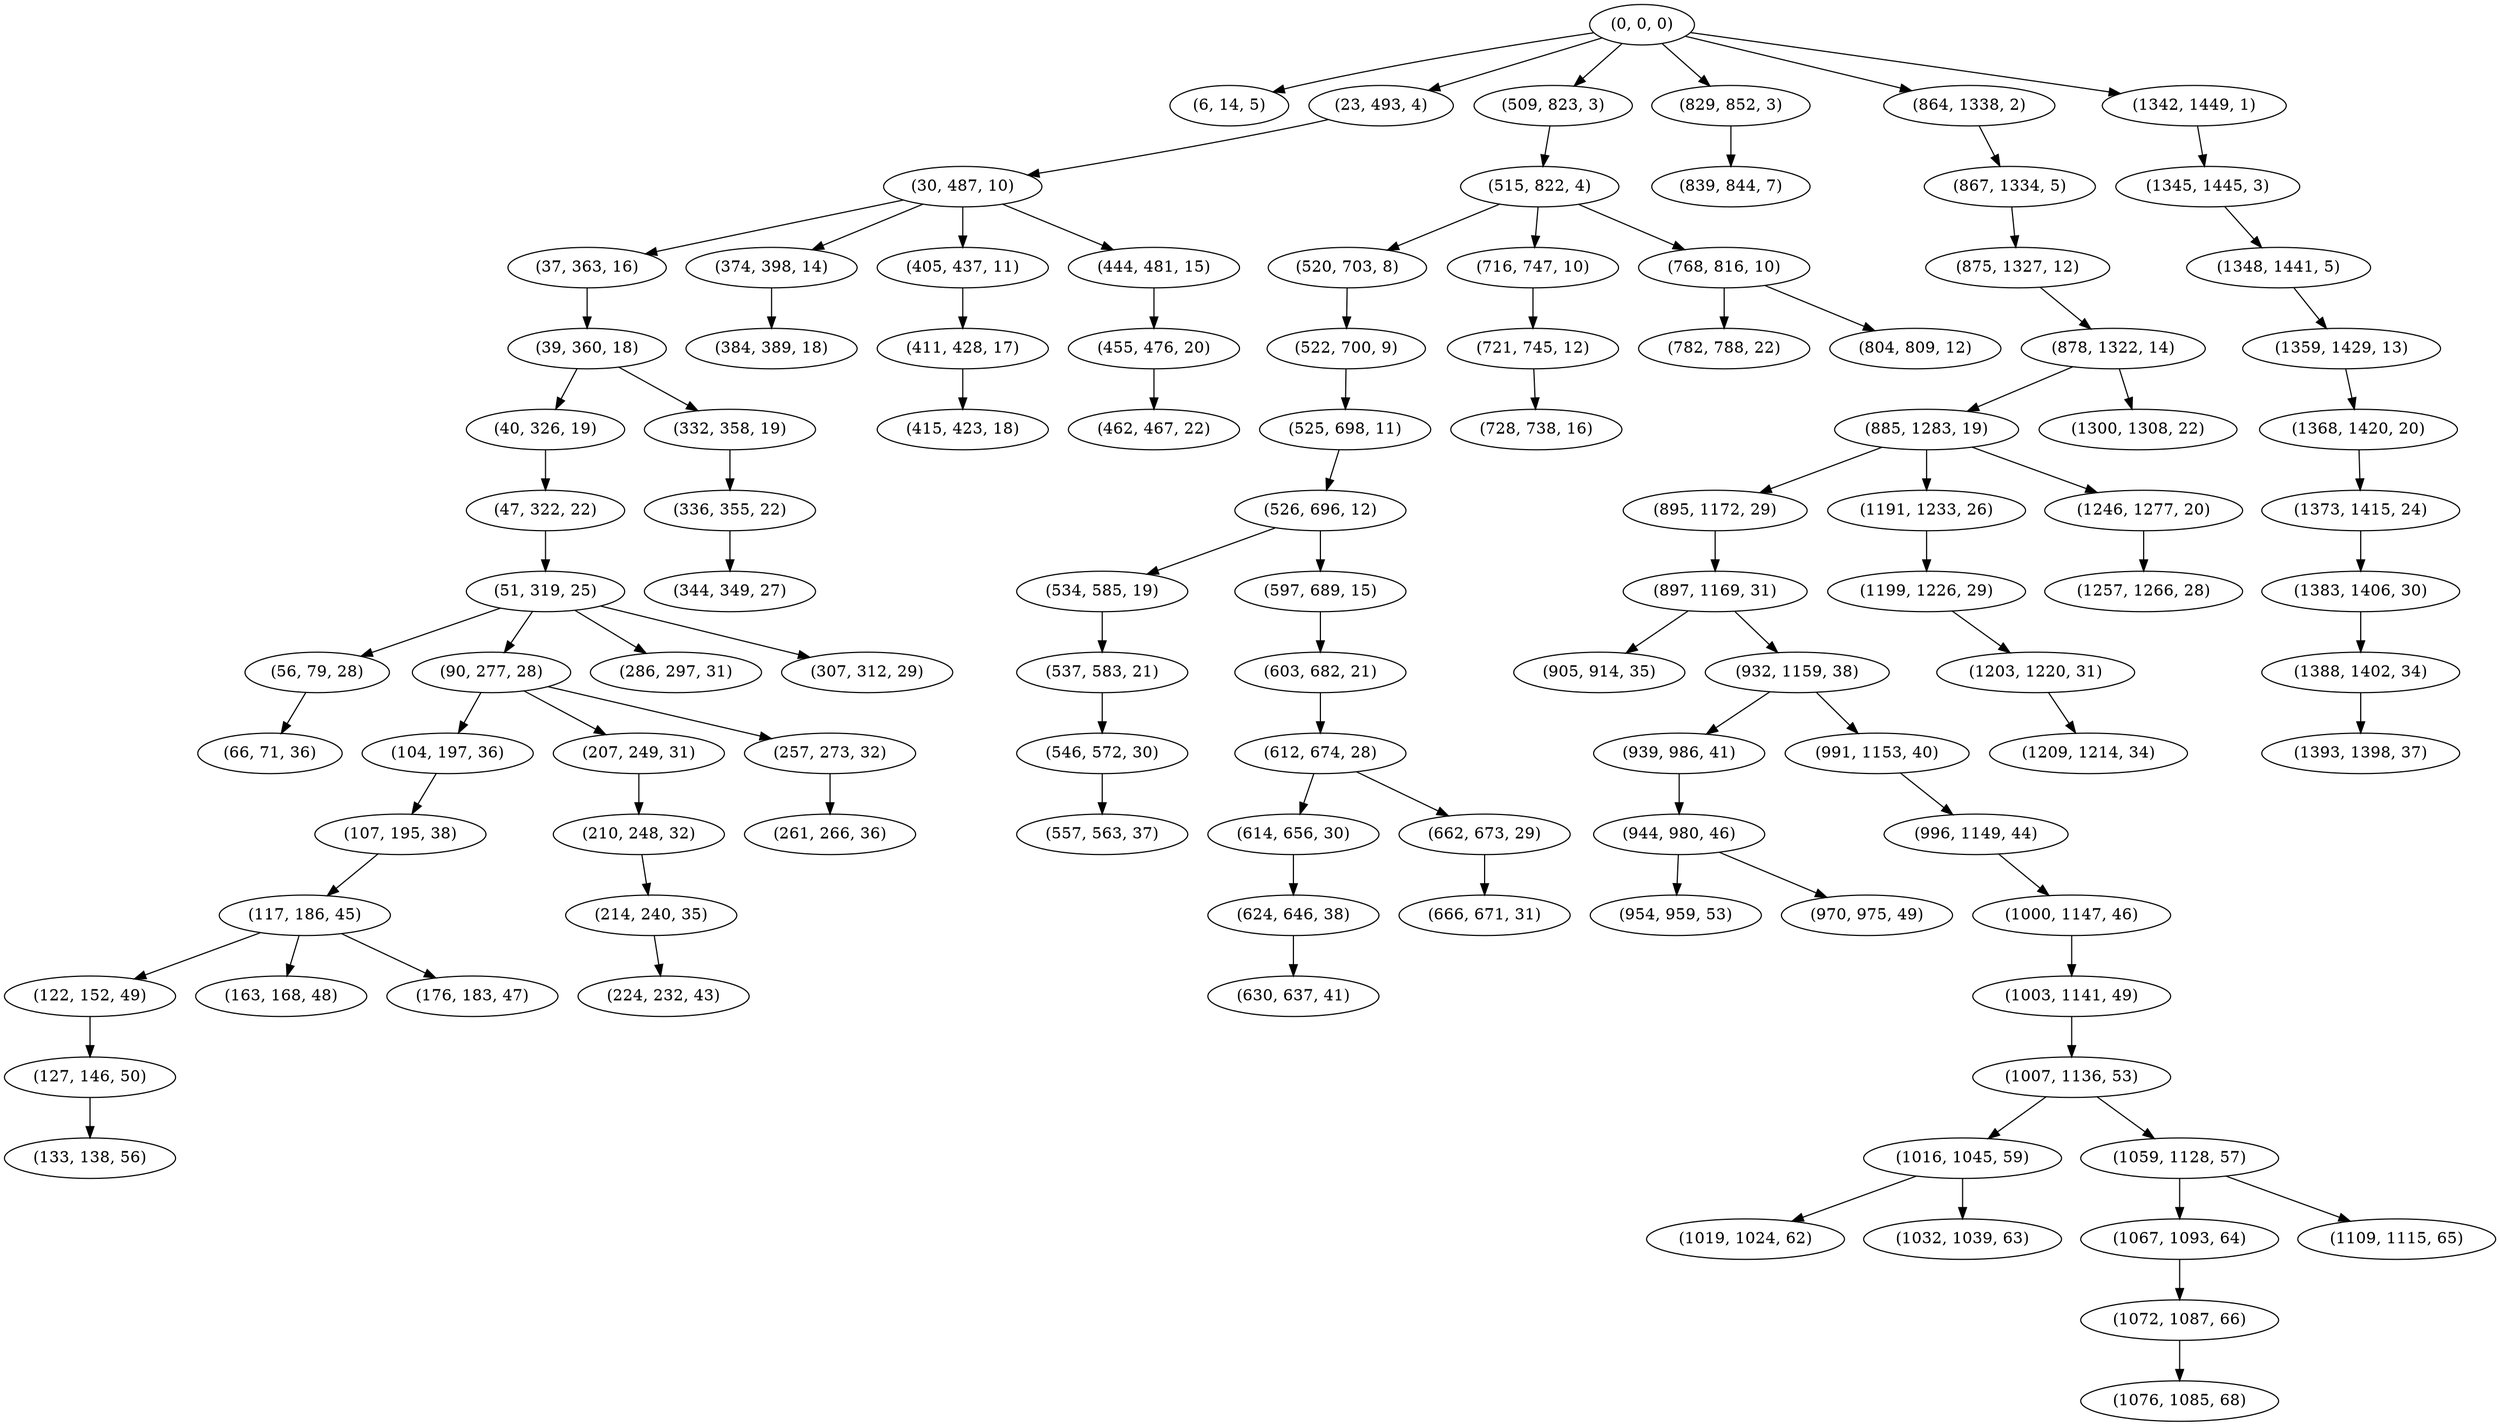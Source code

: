 digraph tree {
    "(0, 0, 0)";
    "(6, 14, 5)";
    "(23, 493, 4)";
    "(30, 487, 10)";
    "(37, 363, 16)";
    "(39, 360, 18)";
    "(40, 326, 19)";
    "(47, 322, 22)";
    "(51, 319, 25)";
    "(56, 79, 28)";
    "(66, 71, 36)";
    "(90, 277, 28)";
    "(104, 197, 36)";
    "(107, 195, 38)";
    "(117, 186, 45)";
    "(122, 152, 49)";
    "(127, 146, 50)";
    "(133, 138, 56)";
    "(163, 168, 48)";
    "(176, 183, 47)";
    "(207, 249, 31)";
    "(210, 248, 32)";
    "(214, 240, 35)";
    "(224, 232, 43)";
    "(257, 273, 32)";
    "(261, 266, 36)";
    "(286, 297, 31)";
    "(307, 312, 29)";
    "(332, 358, 19)";
    "(336, 355, 22)";
    "(344, 349, 27)";
    "(374, 398, 14)";
    "(384, 389, 18)";
    "(405, 437, 11)";
    "(411, 428, 17)";
    "(415, 423, 18)";
    "(444, 481, 15)";
    "(455, 476, 20)";
    "(462, 467, 22)";
    "(509, 823, 3)";
    "(515, 822, 4)";
    "(520, 703, 8)";
    "(522, 700, 9)";
    "(525, 698, 11)";
    "(526, 696, 12)";
    "(534, 585, 19)";
    "(537, 583, 21)";
    "(546, 572, 30)";
    "(557, 563, 37)";
    "(597, 689, 15)";
    "(603, 682, 21)";
    "(612, 674, 28)";
    "(614, 656, 30)";
    "(624, 646, 38)";
    "(630, 637, 41)";
    "(662, 673, 29)";
    "(666, 671, 31)";
    "(716, 747, 10)";
    "(721, 745, 12)";
    "(728, 738, 16)";
    "(768, 816, 10)";
    "(782, 788, 22)";
    "(804, 809, 12)";
    "(829, 852, 3)";
    "(839, 844, 7)";
    "(864, 1338, 2)";
    "(867, 1334, 5)";
    "(875, 1327, 12)";
    "(878, 1322, 14)";
    "(885, 1283, 19)";
    "(895, 1172, 29)";
    "(897, 1169, 31)";
    "(905, 914, 35)";
    "(932, 1159, 38)";
    "(939, 986, 41)";
    "(944, 980, 46)";
    "(954, 959, 53)";
    "(970, 975, 49)";
    "(991, 1153, 40)";
    "(996, 1149, 44)";
    "(1000, 1147, 46)";
    "(1003, 1141, 49)";
    "(1007, 1136, 53)";
    "(1016, 1045, 59)";
    "(1019, 1024, 62)";
    "(1032, 1039, 63)";
    "(1059, 1128, 57)";
    "(1067, 1093, 64)";
    "(1072, 1087, 66)";
    "(1076, 1085, 68)";
    "(1109, 1115, 65)";
    "(1191, 1233, 26)";
    "(1199, 1226, 29)";
    "(1203, 1220, 31)";
    "(1209, 1214, 34)";
    "(1246, 1277, 20)";
    "(1257, 1266, 28)";
    "(1300, 1308, 22)";
    "(1342, 1449, 1)";
    "(1345, 1445, 3)";
    "(1348, 1441, 5)";
    "(1359, 1429, 13)";
    "(1368, 1420, 20)";
    "(1373, 1415, 24)";
    "(1383, 1406, 30)";
    "(1388, 1402, 34)";
    "(1393, 1398, 37)";
    "(0, 0, 0)" -> "(6, 14, 5)";
    "(0, 0, 0)" -> "(23, 493, 4)";
    "(0, 0, 0)" -> "(509, 823, 3)";
    "(0, 0, 0)" -> "(829, 852, 3)";
    "(0, 0, 0)" -> "(864, 1338, 2)";
    "(0, 0, 0)" -> "(1342, 1449, 1)";
    "(23, 493, 4)" -> "(30, 487, 10)";
    "(30, 487, 10)" -> "(37, 363, 16)";
    "(30, 487, 10)" -> "(374, 398, 14)";
    "(30, 487, 10)" -> "(405, 437, 11)";
    "(30, 487, 10)" -> "(444, 481, 15)";
    "(37, 363, 16)" -> "(39, 360, 18)";
    "(39, 360, 18)" -> "(40, 326, 19)";
    "(39, 360, 18)" -> "(332, 358, 19)";
    "(40, 326, 19)" -> "(47, 322, 22)";
    "(47, 322, 22)" -> "(51, 319, 25)";
    "(51, 319, 25)" -> "(56, 79, 28)";
    "(51, 319, 25)" -> "(90, 277, 28)";
    "(51, 319, 25)" -> "(286, 297, 31)";
    "(51, 319, 25)" -> "(307, 312, 29)";
    "(56, 79, 28)" -> "(66, 71, 36)";
    "(90, 277, 28)" -> "(104, 197, 36)";
    "(90, 277, 28)" -> "(207, 249, 31)";
    "(90, 277, 28)" -> "(257, 273, 32)";
    "(104, 197, 36)" -> "(107, 195, 38)";
    "(107, 195, 38)" -> "(117, 186, 45)";
    "(117, 186, 45)" -> "(122, 152, 49)";
    "(117, 186, 45)" -> "(163, 168, 48)";
    "(117, 186, 45)" -> "(176, 183, 47)";
    "(122, 152, 49)" -> "(127, 146, 50)";
    "(127, 146, 50)" -> "(133, 138, 56)";
    "(207, 249, 31)" -> "(210, 248, 32)";
    "(210, 248, 32)" -> "(214, 240, 35)";
    "(214, 240, 35)" -> "(224, 232, 43)";
    "(257, 273, 32)" -> "(261, 266, 36)";
    "(332, 358, 19)" -> "(336, 355, 22)";
    "(336, 355, 22)" -> "(344, 349, 27)";
    "(374, 398, 14)" -> "(384, 389, 18)";
    "(405, 437, 11)" -> "(411, 428, 17)";
    "(411, 428, 17)" -> "(415, 423, 18)";
    "(444, 481, 15)" -> "(455, 476, 20)";
    "(455, 476, 20)" -> "(462, 467, 22)";
    "(509, 823, 3)" -> "(515, 822, 4)";
    "(515, 822, 4)" -> "(520, 703, 8)";
    "(515, 822, 4)" -> "(716, 747, 10)";
    "(515, 822, 4)" -> "(768, 816, 10)";
    "(520, 703, 8)" -> "(522, 700, 9)";
    "(522, 700, 9)" -> "(525, 698, 11)";
    "(525, 698, 11)" -> "(526, 696, 12)";
    "(526, 696, 12)" -> "(534, 585, 19)";
    "(526, 696, 12)" -> "(597, 689, 15)";
    "(534, 585, 19)" -> "(537, 583, 21)";
    "(537, 583, 21)" -> "(546, 572, 30)";
    "(546, 572, 30)" -> "(557, 563, 37)";
    "(597, 689, 15)" -> "(603, 682, 21)";
    "(603, 682, 21)" -> "(612, 674, 28)";
    "(612, 674, 28)" -> "(614, 656, 30)";
    "(612, 674, 28)" -> "(662, 673, 29)";
    "(614, 656, 30)" -> "(624, 646, 38)";
    "(624, 646, 38)" -> "(630, 637, 41)";
    "(662, 673, 29)" -> "(666, 671, 31)";
    "(716, 747, 10)" -> "(721, 745, 12)";
    "(721, 745, 12)" -> "(728, 738, 16)";
    "(768, 816, 10)" -> "(782, 788, 22)";
    "(768, 816, 10)" -> "(804, 809, 12)";
    "(829, 852, 3)" -> "(839, 844, 7)";
    "(864, 1338, 2)" -> "(867, 1334, 5)";
    "(867, 1334, 5)" -> "(875, 1327, 12)";
    "(875, 1327, 12)" -> "(878, 1322, 14)";
    "(878, 1322, 14)" -> "(885, 1283, 19)";
    "(878, 1322, 14)" -> "(1300, 1308, 22)";
    "(885, 1283, 19)" -> "(895, 1172, 29)";
    "(885, 1283, 19)" -> "(1191, 1233, 26)";
    "(885, 1283, 19)" -> "(1246, 1277, 20)";
    "(895, 1172, 29)" -> "(897, 1169, 31)";
    "(897, 1169, 31)" -> "(905, 914, 35)";
    "(897, 1169, 31)" -> "(932, 1159, 38)";
    "(932, 1159, 38)" -> "(939, 986, 41)";
    "(932, 1159, 38)" -> "(991, 1153, 40)";
    "(939, 986, 41)" -> "(944, 980, 46)";
    "(944, 980, 46)" -> "(954, 959, 53)";
    "(944, 980, 46)" -> "(970, 975, 49)";
    "(991, 1153, 40)" -> "(996, 1149, 44)";
    "(996, 1149, 44)" -> "(1000, 1147, 46)";
    "(1000, 1147, 46)" -> "(1003, 1141, 49)";
    "(1003, 1141, 49)" -> "(1007, 1136, 53)";
    "(1007, 1136, 53)" -> "(1016, 1045, 59)";
    "(1007, 1136, 53)" -> "(1059, 1128, 57)";
    "(1016, 1045, 59)" -> "(1019, 1024, 62)";
    "(1016, 1045, 59)" -> "(1032, 1039, 63)";
    "(1059, 1128, 57)" -> "(1067, 1093, 64)";
    "(1059, 1128, 57)" -> "(1109, 1115, 65)";
    "(1067, 1093, 64)" -> "(1072, 1087, 66)";
    "(1072, 1087, 66)" -> "(1076, 1085, 68)";
    "(1191, 1233, 26)" -> "(1199, 1226, 29)";
    "(1199, 1226, 29)" -> "(1203, 1220, 31)";
    "(1203, 1220, 31)" -> "(1209, 1214, 34)";
    "(1246, 1277, 20)" -> "(1257, 1266, 28)";
    "(1342, 1449, 1)" -> "(1345, 1445, 3)";
    "(1345, 1445, 3)" -> "(1348, 1441, 5)";
    "(1348, 1441, 5)" -> "(1359, 1429, 13)";
    "(1359, 1429, 13)" -> "(1368, 1420, 20)";
    "(1368, 1420, 20)" -> "(1373, 1415, 24)";
    "(1373, 1415, 24)" -> "(1383, 1406, 30)";
    "(1383, 1406, 30)" -> "(1388, 1402, 34)";
    "(1388, 1402, 34)" -> "(1393, 1398, 37)";
}
